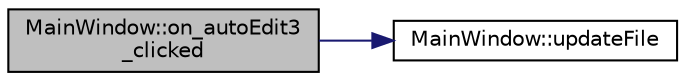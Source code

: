 digraph "MainWindow::on_autoEdit3_clicked"
{
  edge [fontname="Helvetica",fontsize="10",labelfontname="Helvetica",labelfontsize="10"];
  node [fontname="Helvetica",fontsize="10",shape=record];
  rankdir="LR";
  Node82 [label="MainWindow::on_autoEdit3\l_clicked",height=0.2,width=0.4,color="black", fillcolor="grey75", style="filled", fontcolor="black"];
  Node82 -> Node83 [color="midnightblue",fontsize="10",style="solid",fontname="Helvetica"];
  Node83 [label="MainWindow::updateFile",height=0.2,width=0.4,color="black", fillcolor="white", style="filled",URL="$class_main_window.html#a8c56f492443188c6a0dc034c5d1659c9",tooltip="Updates data file. "];
}
